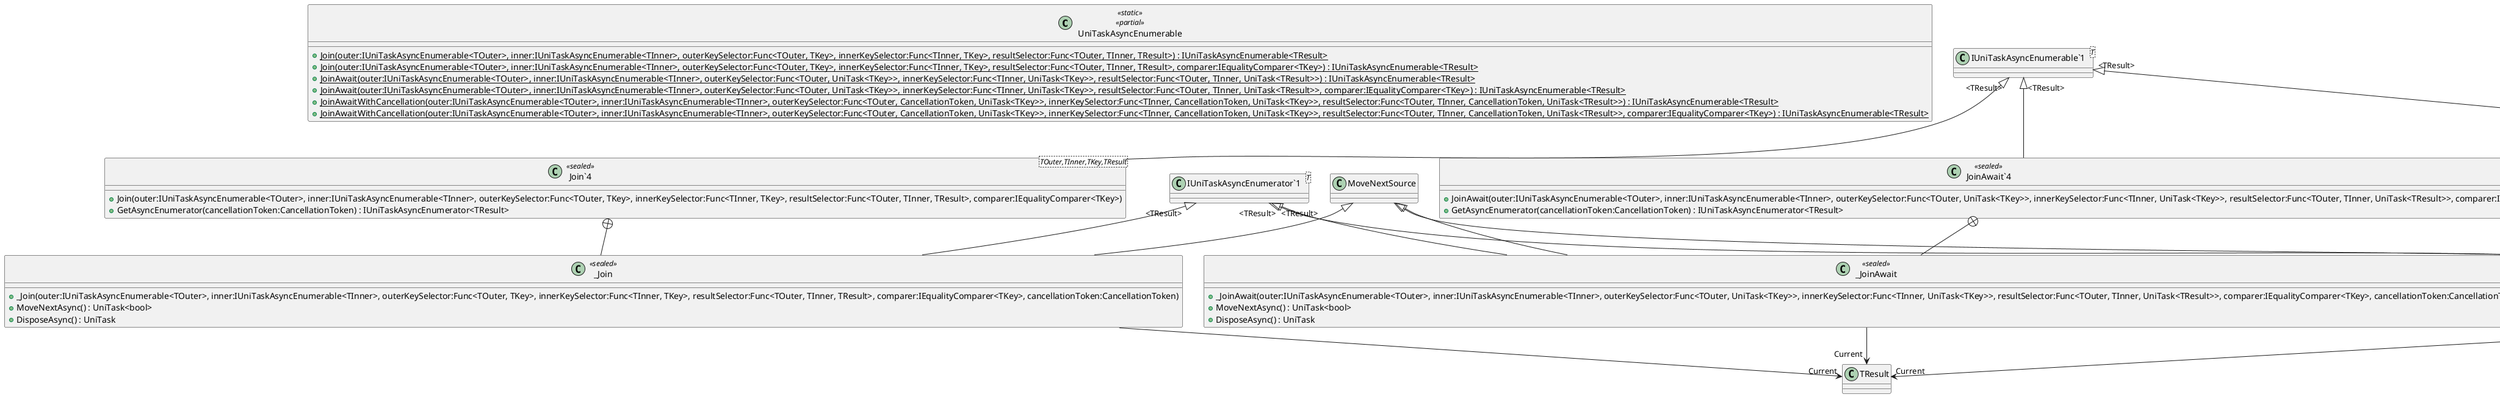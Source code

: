 @startuml
class UniTaskAsyncEnumerable <<static>> <<partial>> {
    + {static} Join(outer:IUniTaskAsyncEnumerable<TOuter>, inner:IUniTaskAsyncEnumerable<TInner>, outerKeySelector:Func<TOuter, TKey>, innerKeySelector:Func<TInner, TKey>, resultSelector:Func<TOuter, TInner, TResult>) : IUniTaskAsyncEnumerable<TResult>
    + {static} Join(outer:IUniTaskAsyncEnumerable<TOuter>, inner:IUniTaskAsyncEnumerable<TInner>, outerKeySelector:Func<TOuter, TKey>, innerKeySelector:Func<TInner, TKey>, resultSelector:Func<TOuter, TInner, TResult>, comparer:IEqualityComparer<TKey>) : IUniTaskAsyncEnumerable<TResult>
    + {static} JoinAwait(outer:IUniTaskAsyncEnumerable<TOuter>, inner:IUniTaskAsyncEnumerable<TInner>, outerKeySelector:Func<TOuter, UniTask<TKey>>, innerKeySelector:Func<TInner, UniTask<TKey>>, resultSelector:Func<TOuter, TInner, UniTask<TResult>>) : IUniTaskAsyncEnumerable<TResult>
    + {static} JoinAwait(outer:IUniTaskAsyncEnumerable<TOuter>, inner:IUniTaskAsyncEnumerable<TInner>, outerKeySelector:Func<TOuter, UniTask<TKey>>, innerKeySelector:Func<TInner, UniTask<TKey>>, resultSelector:Func<TOuter, TInner, UniTask<TResult>>, comparer:IEqualityComparer<TKey>) : IUniTaskAsyncEnumerable<TResult>
    + {static} JoinAwaitWithCancellation(outer:IUniTaskAsyncEnumerable<TOuter>, inner:IUniTaskAsyncEnumerable<TInner>, outerKeySelector:Func<TOuter, CancellationToken, UniTask<TKey>>, innerKeySelector:Func<TInner, CancellationToken, UniTask<TKey>>, resultSelector:Func<TOuter, TInner, CancellationToken, UniTask<TResult>>) : IUniTaskAsyncEnumerable<TResult>
    + {static} JoinAwaitWithCancellation(outer:IUniTaskAsyncEnumerable<TOuter>, inner:IUniTaskAsyncEnumerable<TInner>, outerKeySelector:Func<TOuter, CancellationToken, UniTask<TKey>>, innerKeySelector:Func<TInner, CancellationToken, UniTask<TKey>>, resultSelector:Func<TOuter, TInner, CancellationToken, UniTask<TResult>>, comparer:IEqualityComparer<TKey>) : IUniTaskAsyncEnumerable<TResult>
}
class "Join`4"<TOuter,TInner,TKey,TResult> <<sealed>> {
    + Join(outer:IUniTaskAsyncEnumerable<TOuter>, inner:IUniTaskAsyncEnumerable<TInner>, outerKeySelector:Func<TOuter, TKey>, innerKeySelector:Func<TInner, TKey>, resultSelector:Func<TOuter, TInner, TResult>, comparer:IEqualityComparer<TKey>)
    + GetAsyncEnumerator(cancellationToken:CancellationToken) : IUniTaskAsyncEnumerator<TResult>
}
class "JoinAwait`4"<TOuter,TInner,TKey,TResult> <<sealed>> {
    + JoinAwait(outer:IUniTaskAsyncEnumerable<TOuter>, inner:IUniTaskAsyncEnumerable<TInner>, outerKeySelector:Func<TOuter, UniTask<TKey>>, innerKeySelector:Func<TInner, UniTask<TKey>>, resultSelector:Func<TOuter, TInner, UniTask<TResult>>, comparer:IEqualityComparer<TKey>)
    + GetAsyncEnumerator(cancellationToken:CancellationToken) : IUniTaskAsyncEnumerator<TResult>
}
class "JoinAwaitWithCancellation`4"<TOuter,TInner,TKey,TResult> <<sealed>> {
    + JoinAwaitWithCancellation(outer:IUniTaskAsyncEnumerable<TOuter>, inner:IUniTaskAsyncEnumerable<TInner>, outerKeySelector:Func<TOuter, CancellationToken, UniTask<TKey>>, innerKeySelector:Func<TInner, CancellationToken, UniTask<TKey>>, resultSelector:Func<TOuter, TInner, CancellationToken, UniTask<TResult>>, comparer:IEqualityComparer<TKey>)
    + GetAsyncEnumerator(cancellationToken:CancellationToken) : IUniTaskAsyncEnumerator<TResult>
}
class "IUniTaskAsyncEnumerable`1"<T> {
}
class _Join <<sealed>> {
    + _Join(outer:IUniTaskAsyncEnumerable<TOuter>, inner:IUniTaskAsyncEnumerable<TInner>, outerKeySelector:Func<TOuter, TKey>, innerKeySelector:Func<TInner, TKey>, resultSelector:Func<TOuter, TInner, TResult>, comparer:IEqualityComparer<TKey>, cancellationToken:CancellationToken)
    + MoveNextAsync() : UniTask<bool>
    + DisposeAsync() : UniTask
}
class _JoinAwait <<sealed>> {
    + _JoinAwait(outer:IUniTaskAsyncEnumerable<TOuter>, inner:IUniTaskAsyncEnumerable<TInner>, outerKeySelector:Func<TOuter, UniTask<TKey>>, innerKeySelector:Func<TInner, UniTask<TKey>>, resultSelector:Func<TOuter, TInner, UniTask<TResult>>, comparer:IEqualityComparer<TKey>, cancellationToken:CancellationToken)
    + MoveNextAsync() : UniTask<bool>
    + DisposeAsync() : UniTask
}
class _JoinAwaitWithCancellation <<sealed>> {
    + _JoinAwaitWithCancellation(outer:IUniTaskAsyncEnumerable<TOuter>, inner:IUniTaskAsyncEnumerable<TInner>, outerKeySelector:Func<TOuter, CancellationToken, UniTask<TKey>>, innerKeySelector:Func<TInner, CancellationToken, UniTask<TKey>>, resultSelector:Func<TOuter, TInner, CancellationToken, UniTask<TResult>>, comparer:IEqualityComparer<TKey>, cancellationToken:CancellationToken)
    + MoveNextAsync() : UniTask<bool>
    + DisposeAsync() : UniTask
}
class "IUniTaskAsyncEnumerator`1"<T> {
}
"IUniTaskAsyncEnumerable`1" "<TResult>" <|-- "Join`4"
"IUniTaskAsyncEnumerable`1" "<TResult>" <|-- "JoinAwait`4"
"IUniTaskAsyncEnumerable`1" "<TResult>" <|-- "JoinAwaitWithCancellation`4"
"Join`4" +-- _Join
MoveNextSource <|-- _Join
"IUniTaskAsyncEnumerator`1" "<TResult>" <|-- _Join
_Join --> "Current" TResult
"JoinAwait`4" +-- _JoinAwait
MoveNextSource <|-- _JoinAwait
"IUniTaskAsyncEnumerator`1" "<TResult>" <|-- _JoinAwait
_JoinAwait --> "Current" TResult
"JoinAwaitWithCancellation`4" +-- _JoinAwaitWithCancellation
MoveNextSource <|-- _JoinAwaitWithCancellation
"IUniTaskAsyncEnumerator`1" "<TResult>" <|-- _JoinAwaitWithCancellation
_JoinAwaitWithCancellation --> "Current" TResult
@enduml
